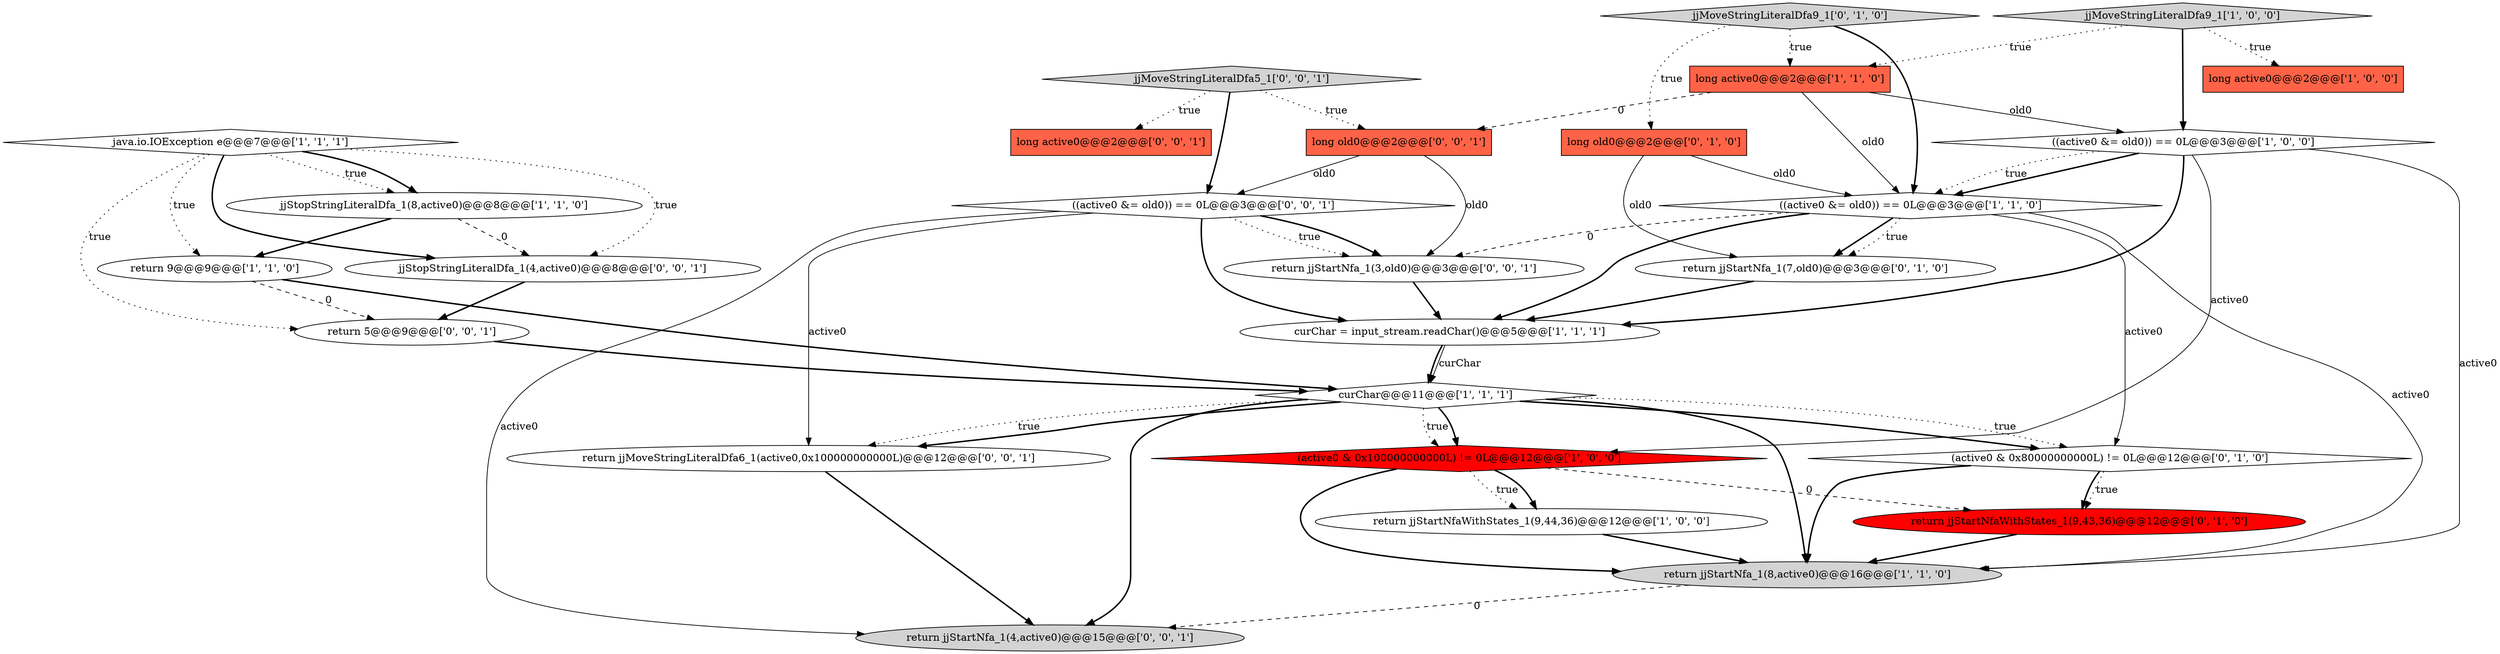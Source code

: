 digraph {
15 [style = filled, label = "return jjStartNfa_1(7,old0)@@@3@@@['0', '1', '0']", fillcolor = white, shape = ellipse image = "AAA0AAABBB2BBB"];
2 [style = filled, label = "return 9@@@9@@@['1', '1', '0']", fillcolor = white, shape = ellipse image = "AAA0AAABBB1BBB"];
18 [style = filled, label = "jjMoveStringLiteralDfa5_1['0', '0', '1']", fillcolor = lightgray, shape = diamond image = "AAA0AAABBB3BBB"];
25 [style = filled, label = "jjStopStringLiteralDfa_1(4,active0)@@@8@@@['0', '0', '1']", fillcolor = white, shape = ellipse image = "AAA0AAABBB3BBB"];
7 [style = filled, label = "return jjStartNfaWithStates_1(9,44,36)@@@12@@@['1', '0', '0']", fillcolor = white, shape = ellipse image = "AAA0AAABBB1BBB"];
17 [style = filled, label = "return jjStartNfaWithStates_1(9,43,36)@@@12@@@['0', '1', '0']", fillcolor = red, shape = ellipse image = "AAA1AAABBB2BBB"];
24 [style = filled, label = "return jjStartNfa_1(3,old0)@@@3@@@['0', '0', '1']", fillcolor = white, shape = ellipse image = "AAA0AAABBB3BBB"];
9 [style = filled, label = "jjStopStringLiteralDfa_1(8,active0)@@@8@@@['1', '1', '0']", fillcolor = white, shape = ellipse image = "AAA0AAABBB1BBB"];
6 [style = filled, label = "java.io.IOException e@@@7@@@['1', '1', '1']", fillcolor = white, shape = diamond image = "AAA0AAABBB1BBB"];
16 [style = filled, label = "jjMoveStringLiteralDfa9_1['0', '1', '0']", fillcolor = lightgray, shape = diamond image = "AAA0AAABBB2BBB"];
5 [style = filled, label = "curChar = input_stream.readChar()@@@5@@@['1', '1', '1']", fillcolor = white, shape = ellipse image = "AAA0AAABBB1BBB"];
19 [style = filled, label = "return jjMoveStringLiteralDfa6_1(active0,0x100000000000L)@@@12@@@['0', '0', '1']", fillcolor = white, shape = ellipse image = "AAA0AAABBB3BBB"];
3 [style = filled, label = "long active0@@@2@@@['1', '0', '0']", fillcolor = tomato, shape = box image = "AAA0AAABBB1BBB"];
13 [style = filled, label = "(active0 & 0x80000000000L) != 0L@@@12@@@['0', '1', '0']", fillcolor = white, shape = diamond image = "AAA0AAABBB2BBB"];
12 [style = filled, label = "long active0@@@2@@@['1', '1', '0']", fillcolor = tomato, shape = box image = "AAA0AAABBB1BBB"];
1 [style = filled, label = "((active0 &= old0)) == 0L@@@3@@@['1', '0', '0']", fillcolor = white, shape = diamond image = "AAA0AAABBB1BBB"];
8 [style = filled, label = "(active0 & 0x100000000000L) != 0L@@@12@@@['1', '0', '0']", fillcolor = red, shape = diamond image = "AAA1AAABBB1BBB"];
23 [style = filled, label = "((active0 &= old0)) == 0L@@@3@@@['0', '0', '1']", fillcolor = white, shape = diamond image = "AAA0AAABBB3BBB"];
4 [style = filled, label = "((active0 &= old0)) == 0L@@@3@@@['1', '1', '0']", fillcolor = white, shape = diamond image = "AAA0AAABBB1BBB"];
22 [style = filled, label = "long active0@@@2@@@['0', '0', '1']", fillcolor = tomato, shape = box image = "AAA0AAABBB3BBB"];
14 [style = filled, label = "long old0@@@2@@@['0', '1', '0']", fillcolor = tomato, shape = box image = "AAA0AAABBB2BBB"];
10 [style = filled, label = "return jjStartNfa_1(8,active0)@@@16@@@['1', '1', '0']", fillcolor = lightgray, shape = ellipse image = "AAA0AAABBB1BBB"];
11 [style = filled, label = "jjMoveStringLiteralDfa9_1['1', '0', '0']", fillcolor = lightgray, shape = diamond image = "AAA0AAABBB1BBB"];
21 [style = filled, label = "return jjStartNfa_1(4,active0)@@@15@@@['0', '0', '1']", fillcolor = lightgray, shape = ellipse image = "AAA0AAABBB3BBB"];
26 [style = filled, label = "long old0@@@2@@@['0', '0', '1']", fillcolor = tomato, shape = box image = "AAA0AAABBB3BBB"];
0 [style = filled, label = "curChar@@@11@@@['1', '1', '1']", fillcolor = white, shape = diamond image = "AAA0AAABBB1BBB"];
20 [style = filled, label = "return 5@@@9@@@['0', '0', '1']", fillcolor = white, shape = ellipse image = "AAA0AAABBB3BBB"];
1->5 [style = bold, label=""];
4->13 [style = solid, label="active0"];
13->10 [style = bold, label=""];
14->15 [style = solid, label="old0"];
13->17 [style = dotted, label="true"];
8->10 [style = bold, label=""];
1->4 [style = bold, label=""];
17->10 [style = bold, label=""];
16->12 [style = dotted, label="true"];
2->20 [style = dashed, label="0"];
0->13 [style = dotted, label="true"];
23->5 [style = bold, label=""];
0->13 [style = bold, label=""];
18->23 [style = bold, label=""];
23->21 [style = solid, label="active0"];
26->23 [style = solid, label="old0"];
10->21 [style = dashed, label="0"];
9->2 [style = bold, label=""];
7->10 [style = bold, label=""];
11->1 [style = bold, label=""];
0->19 [style = dotted, label="true"];
0->19 [style = bold, label=""];
1->10 [style = solid, label="active0"];
23->19 [style = solid, label="active0"];
11->12 [style = dotted, label="true"];
12->4 [style = solid, label="old0"];
4->15 [style = bold, label=""];
20->0 [style = bold, label=""];
8->7 [style = dotted, label="true"];
4->10 [style = solid, label="active0"];
1->4 [style = dotted, label="true"];
0->21 [style = bold, label=""];
4->15 [style = dotted, label="true"];
15->5 [style = bold, label=""];
8->7 [style = bold, label=""];
24->5 [style = bold, label=""];
6->20 [style = dotted, label="true"];
0->8 [style = dotted, label="true"];
12->26 [style = dashed, label="0"];
1->8 [style = solid, label="active0"];
13->17 [style = bold, label=""];
25->20 [style = bold, label=""];
0->10 [style = bold, label=""];
2->0 [style = bold, label=""];
6->2 [style = dotted, label="true"];
23->24 [style = bold, label=""];
5->0 [style = bold, label=""];
12->1 [style = solid, label="old0"];
6->9 [style = dotted, label="true"];
18->26 [style = dotted, label="true"];
26->24 [style = solid, label="old0"];
6->25 [style = dotted, label="true"];
16->14 [style = dotted, label="true"];
9->25 [style = dashed, label="0"];
0->8 [style = bold, label=""];
8->17 [style = dashed, label="0"];
5->0 [style = solid, label="curChar"];
19->21 [style = bold, label=""];
4->24 [style = dashed, label="0"];
14->4 [style = solid, label="old0"];
6->9 [style = bold, label=""];
16->4 [style = bold, label=""];
11->3 [style = dotted, label="true"];
4->5 [style = bold, label=""];
23->24 [style = dotted, label="true"];
6->25 [style = bold, label=""];
18->22 [style = dotted, label="true"];
}

